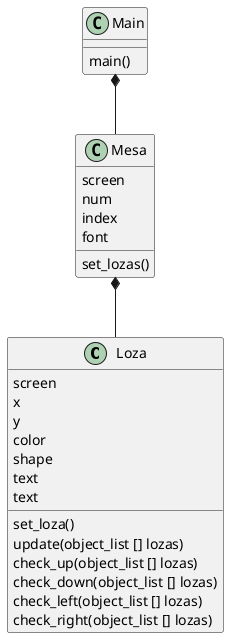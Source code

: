 @startuml Diagrama3

Loza : screen
Loza : x
Loza : y 
Loza : color 
Loza : shape 
Loza : text 
Loza : set_loza()
Loza : text 
Loza : update(object_list [] lozas)
Loza : check_up(object_list [] lozas)
Loza : check_down(object_list [] lozas)
Loza : check_left(object_list [] lozas)
Loza : check_right(object_list [] lozas)

Mesa : screen 
Mesa : num
Mesa : index
Mesa : font 
Mesa : set_lozas() 

Main *-- Mesa
Main : main()

Mesa *-- Loza 